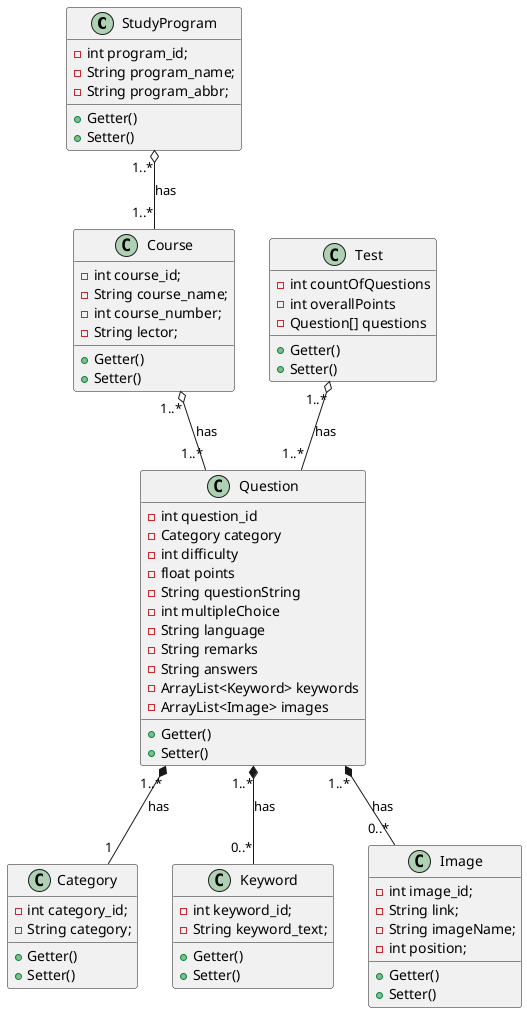 @startuml
'https://plantuml.com/class-diagram

class StudyProgram {
    -int program_id;
    -String program_name;
    -String program_abbr;
    +Getter()
    +Setter()
}

class Course {
    -int course_id;
    -String course_name;
    -int course_number;
    -String lector;
    +Getter()
    +Setter()
}

class Test {
    -int countOfQuestions
    -int overallPoints
    -Question[] questions
    +Getter()
    +Setter()
}

class Question {
    -int question_id
    -Category category
    -int difficulty
    -float points
    -String questionString
    -int multipleChoice
    -String language
    -String remarks
    -String answers
    -ArrayList<Keyword> keywords
    -ArrayList<Image> images
    +Getter()
    +Setter()
}

class Category {
    -int category_id;
    -String category;
    +Getter()
    +Setter()
}

class Keyword {
    -int keyword_id;
    -String keyword_text;
    +Getter()
    +Setter()
}

class Image {
    -int image_id;
    -String link;
    -String imageName;
    -int position;
    +Getter()
    +Setter()
}

Test "1..*" o-- "1..*" Question : "has"
StudyProgram "1..*" o-- "1..*" Course : "has"
Course "1..*" o-- "1..*" Question : "has"
Question "1..*" *-- "0..*" Image : has
Question "1..*" *-- "0..*" Keyword : has
Question "1..*" *-- "1" Category : has

@enduml